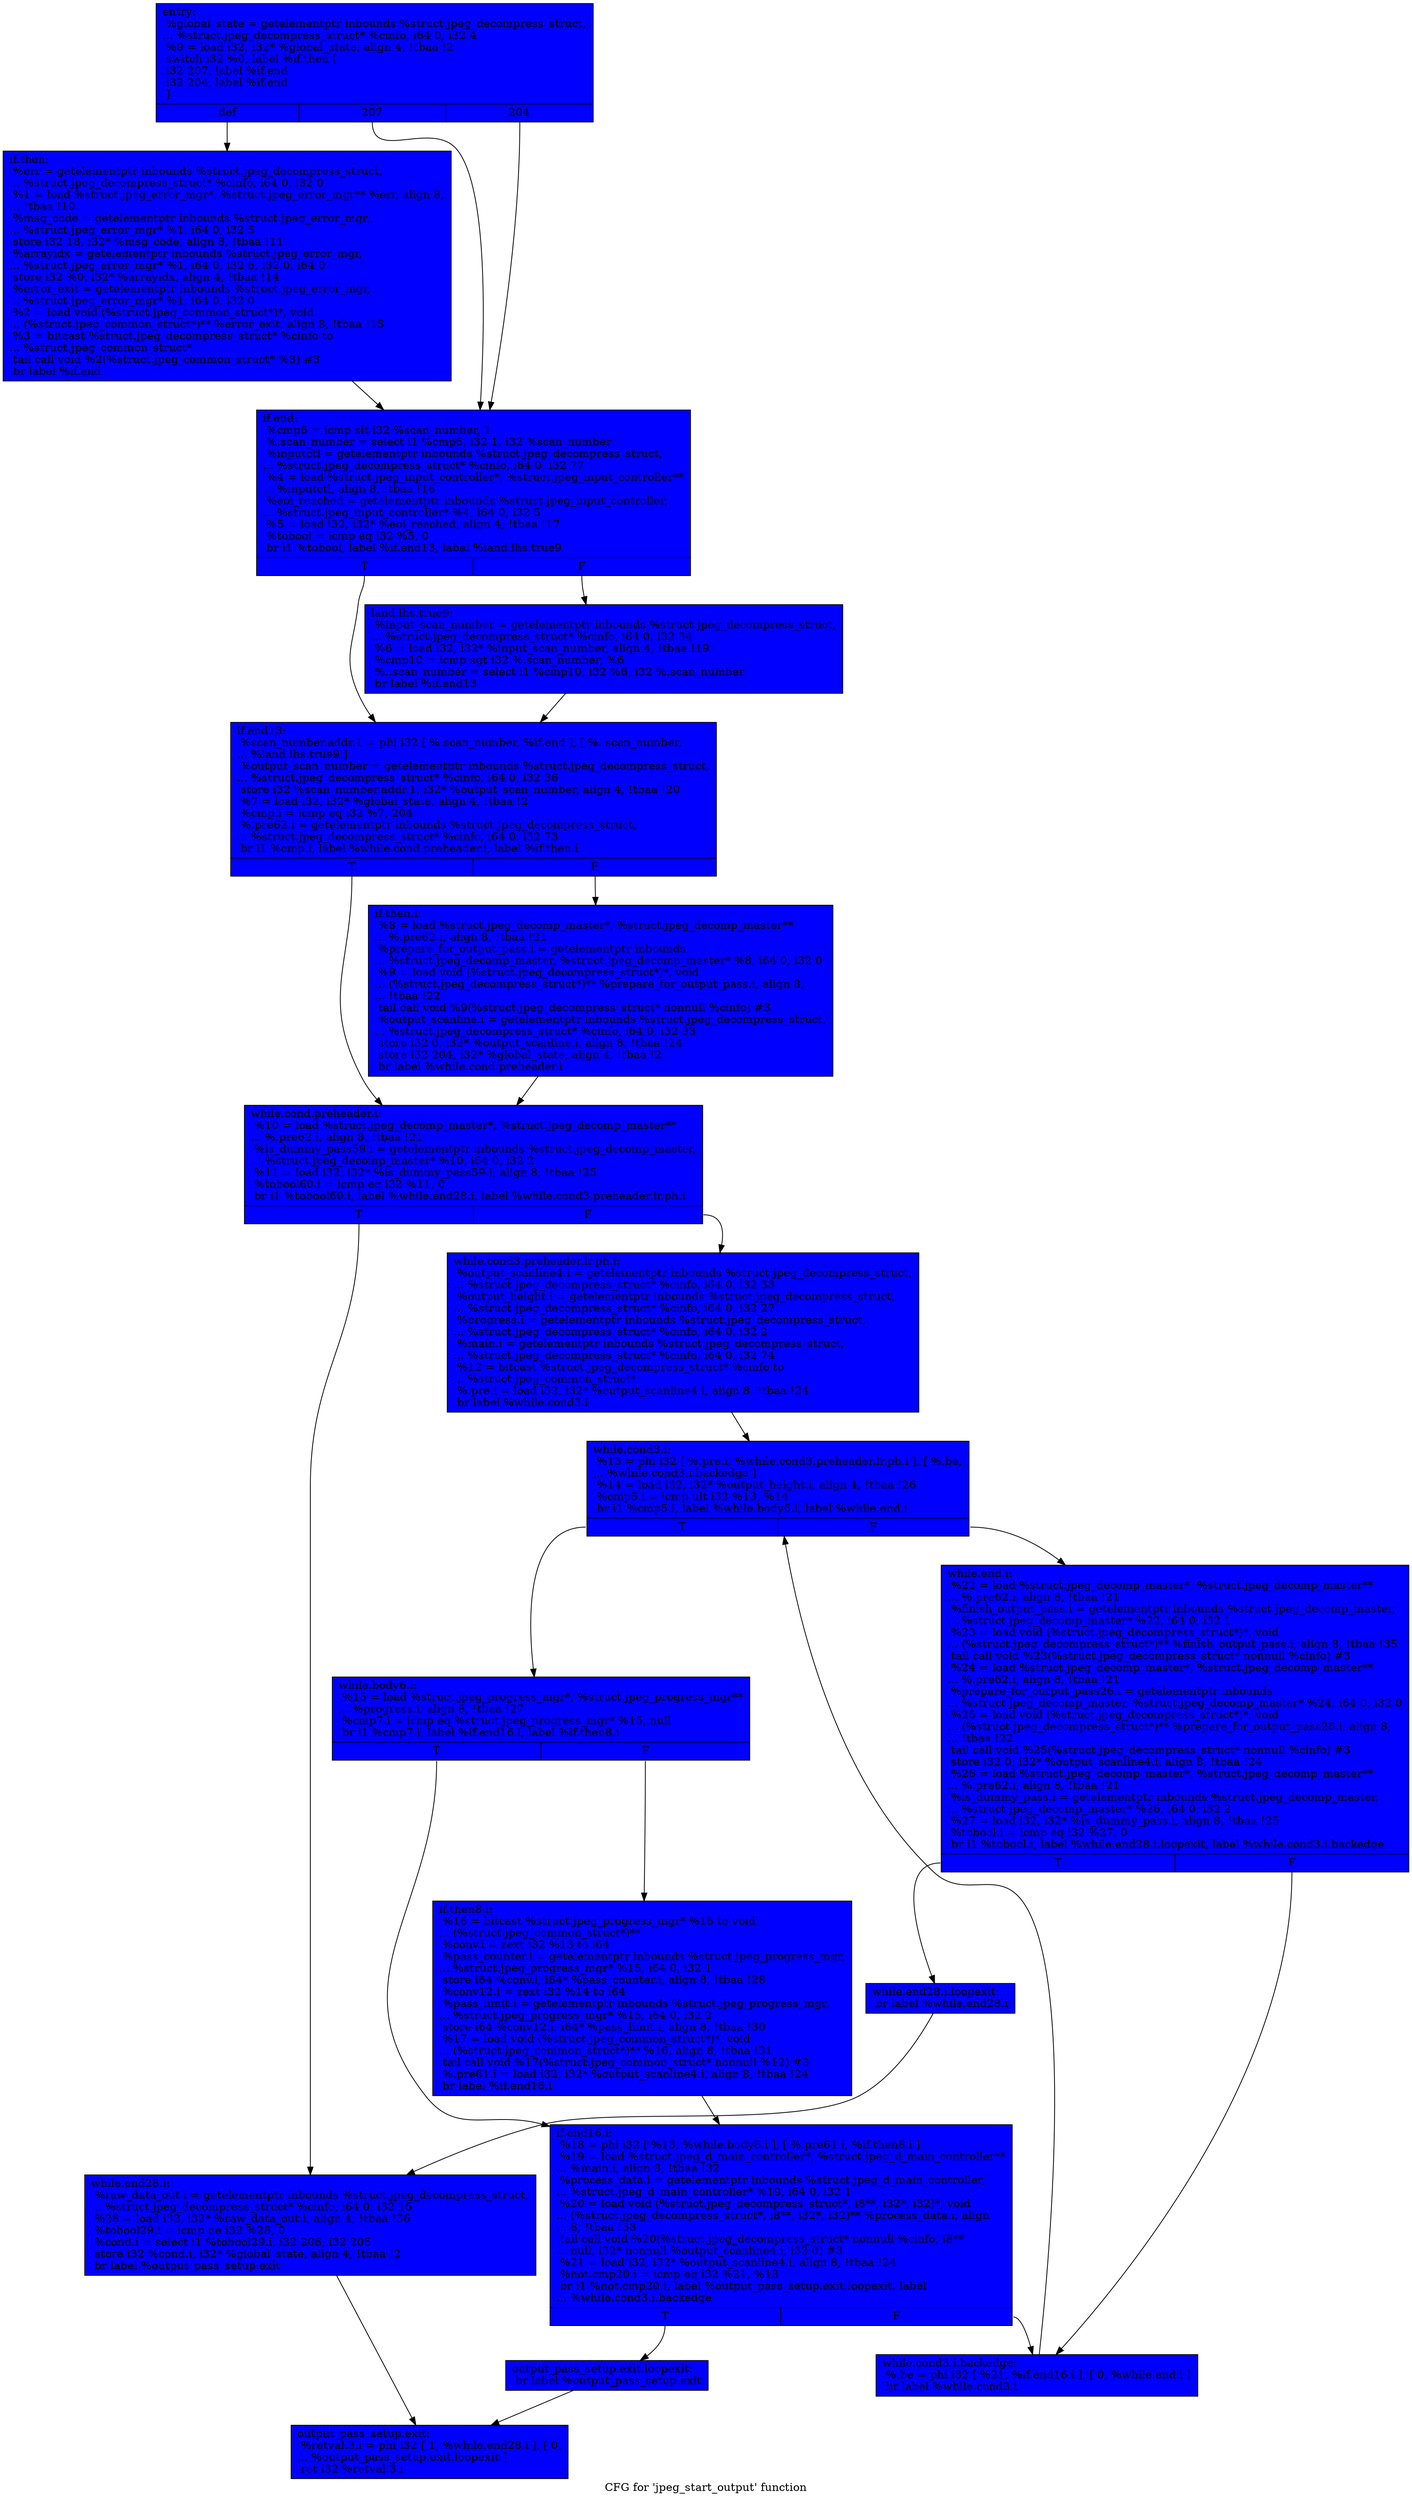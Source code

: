digraph "CFG for 'jpeg_start_output' function" {
	label="CFG for 'jpeg_start_output' function";

	Node0x52ee7b0 [shape=record, style = filled, fillcolor = blue, label="{entry:\l  %global_state = getelementptr inbounds %struct.jpeg_decompress_struct,\l... %struct.jpeg_decompress_struct* %cinfo, i64 0, i32 4\l  %0 = load i32, i32* %global_state, align 4, !tbaa !2\l  switch i32 %0, label %if.then [\l    i32 207, label %if.end\l    i32 204, label %if.end\l  ]\l|{<s0>def|<s1>207|<s2>204}}"];
	Node0x52ee7b0:s0 -> Node0x52ee900;
	Node0x52ee7b0:s1 -> Node0x52ee9d0;
	Node0x52ee7b0:s2 -> Node0x52ee9d0;
	Node0x52ee900 [shape=record, style = filled, fillcolor = blue, label="{if.then:                                          \l  %err = getelementptr inbounds %struct.jpeg_decompress_struct,\l... %struct.jpeg_decompress_struct* %cinfo, i64 0, i32 0\l  %1 = load %struct.jpeg_error_mgr*, %struct.jpeg_error_mgr** %err, align 8,\l... !tbaa !10\l  %msg_code = getelementptr inbounds %struct.jpeg_error_mgr,\l... %struct.jpeg_error_mgr* %1, i64 0, i32 5\l  store i32 18, i32* %msg_code, align 8, !tbaa !11\l  %arrayidx = getelementptr inbounds %struct.jpeg_error_mgr,\l... %struct.jpeg_error_mgr* %1, i64 0, i32 6, i32 0, i64 0\l  store i32 %0, i32* %arrayidx, align 4, !tbaa !14\l  %error_exit = getelementptr inbounds %struct.jpeg_error_mgr,\l... %struct.jpeg_error_mgr* %1, i64 0, i32 0\l  %2 = load void (%struct.jpeg_common_struct*)*, void\l... (%struct.jpeg_common_struct*)** %error_exit, align 8, !tbaa !15\l  %3 = bitcast %struct.jpeg_decompress_struct* %cinfo to\l... %struct.jpeg_common_struct*\l  tail call void %2(%struct.jpeg_common_struct* %3) #3\l  br label %if.end\l}"];
	Node0x52ee900 -> Node0x52ee9d0;
	Node0x52ee9d0 [shape=record, style = filled, fillcolor = blue, label="{if.end:                                           \l  %cmp6 = icmp slt i32 %scan_number, 1\l  %.scan_number = select i1 %cmp6, i32 1, i32 %scan_number\l  %inputctl = getelementptr inbounds %struct.jpeg_decompress_struct,\l... %struct.jpeg_decompress_struct* %cinfo, i64 0, i32 77\l  %4 = load %struct.jpeg_input_controller*, %struct.jpeg_input_controller**\l... %inputctl, align 8, !tbaa !16\l  %eoi_reached = getelementptr inbounds %struct.jpeg_input_controller,\l... %struct.jpeg_input_controller* %4, i64 0, i32 5\l  %5 = load i32, i32* %eoi_reached, align 4, !tbaa !17\l  %tobool = icmp eq i32 %5, 0\l  br i1 %tobool, label %if.end13, label %land.lhs.true9\l|{<s0>T|<s1>F}}"];
	Node0x52ee9d0:s0 -> Node0x52e26e0;
	Node0x52ee9d0:s1 -> Node0x52e27c0;
	Node0x52e27c0 [shape=record, style = filled, fillcolor = blue, label="{land.lhs.true9:                                   \l  %input_scan_number = getelementptr inbounds %struct.jpeg_decompress_struct,\l... %struct.jpeg_decompress_struct* %cinfo, i64 0, i32 34\l  %6 = load i32, i32* %input_scan_number, align 4, !tbaa !19\l  %cmp10 = icmp sgt i32 %.scan_number, %6\l  %..scan_number = select i1 %cmp10, i32 %6, i32 %.scan_number\l  br label %if.end13\l}"];
	Node0x52e27c0 -> Node0x52e26e0;
	Node0x52e26e0 [shape=record, style = filled, fillcolor = blue, label="{if.end13:                                         \l  %scan_number.addr.1 = phi i32 [ %.scan_number, %if.end ], [ %..scan_number,\l... %land.lhs.true9 ]\l  %output_scan_number = getelementptr inbounds %struct.jpeg_decompress_struct,\l... %struct.jpeg_decompress_struct* %cinfo, i64 0, i32 36\l  store i32 %scan_number.addr.1, i32* %output_scan_number, align 4, !tbaa !20\l  %7 = load i32, i32* %global_state, align 4, !tbaa !2\l  %cmp.i = icmp eq i32 %7, 204\l  %.pre62.i = getelementptr inbounds %struct.jpeg_decompress_struct,\l... %struct.jpeg_decompress_struct* %cinfo, i64 0, i32 73\l  br i1 %cmp.i, label %while.cond.preheader.i, label %if.then.i\l|{<s0>T|<s1>F}}"];
	Node0x52e26e0:s0 -> Node0x52e35d0;
	Node0x52e26e0:s1 -> Node0x52ef4e0;
	Node0x52ef4e0 [shape=record, style = filled, fillcolor = blue, label="{if.then.i:                                        \l  %8 = load %struct.jpeg_decomp_master*, %struct.jpeg_decomp_master**\l... %.pre62.i, align 8, !tbaa !21\l  %prepare_for_output_pass.i = getelementptr inbounds\l... %struct.jpeg_decomp_master, %struct.jpeg_decomp_master* %8, i64 0, i32 0\l  %9 = load void (%struct.jpeg_decompress_struct*)*, void\l... (%struct.jpeg_decompress_struct*)** %prepare_for_output_pass.i, align 8,\l... !tbaa !22\l  tail call void %9(%struct.jpeg_decompress_struct* nonnull %cinfo) #3\l  %output_scanline.i = getelementptr inbounds %struct.jpeg_decompress_struct,\l... %struct.jpeg_decompress_struct* %cinfo, i64 0, i32 33\l  store i32 0, i32* %output_scanline.i, align 8, !tbaa !24\l  store i32 204, i32* %global_state, align 4, !tbaa !2\l  br label %while.cond.preheader.i\l}"];
	Node0x52ef4e0 -> Node0x52e35d0;
	Node0x52e35d0 [shape=record, style = filled, fillcolor = blue, label="{while.cond.preheader.i:                           \l  %10 = load %struct.jpeg_decomp_master*, %struct.jpeg_decomp_master**\l... %.pre62.i, align 8, !tbaa !21\l  %is_dummy_pass59.i = getelementptr inbounds %struct.jpeg_decomp_master,\l... %struct.jpeg_decomp_master* %10, i64 0, i32 2\l  %11 = load i32, i32* %is_dummy_pass59.i, align 8, !tbaa !25\l  %tobool60.i = icmp eq i32 %11, 0\l  br i1 %tobool60.i, label %while.end28.i, label %while.cond3.preheader.lr.ph.i\l|{<s0>T|<s1>F}}"];
	Node0x52e35d0:s0 -> Node0x52e40e0;
	Node0x52e35d0:s1 -> Node0x52e41f0;
	Node0x52e41f0 [shape=record, style = filled, fillcolor = blue, label="{while.cond3.preheader.lr.ph.i:                    \l  %output_scanline4.i = getelementptr inbounds %struct.jpeg_decompress_struct,\l... %struct.jpeg_decompress_struct* %cinfo, i64 0, i32 33\l  %output_height.i = getelementptr inbounds %struct.jpeg_decompress_struct,\l... %struct.jpeg_decompress_struct* %cinfo, i64 0, i32 27\l  %progress.i = getelementptr inbounds %struct.jpeg_decompress_struct,\l... %struct.jpeg_decompress_struct* %cinfo, i64 0, i32 2\l  %main.i = getelementptr inbounds %struct.jpeg_decompress_struct,\l... %struct.jpeg_decompress_struct* %cinfo, i64 0, i32 74\l  %12 = bitcast %struct.jpeg_decompress_struct* %cinfo to\l... %struct.jpeg_common_struct*\l  %.pre.i = load i32, i32* %output_scanline4.i, align 8, !tbaa !24\l  br label %while.cond3.i\l}"];
	Node0x52e41f0 -> Node0x52e46e0;
	Node0x52e46e0 [shape=record, style = filled, fillcolor = blue, label="{while.cond3.i:                                    \l  %13 = phi i32 [ %.pre.i, %while.cond3.preheader.lr.ph.i ], [ %.be,\l... %while.cond3.i.backedge ]\l  %14 = load i32, i32* %output_height.i, align 4, !tbaa !26\l  %cmp5.i = icmp ult i32 %13, %14\l  br i1 %cmp5.i, label %while.body6.i, label %while.end.i\l|{<s0>T|<s1>F}}"];
	Node0x52e46e0:s0 -> Node0x52e4ad0;
	Node0x52e46e0:s1 -> Node0x52e4b80;
	Node0x52e4ad0 [shape=record, style = filled, fillcolor = blue, label="{while.body6.i:                                    \l  %15 = load %struct.jpeg_progress_mgr*, %struct.jpeg_progress_mgr**\l... %progress.i, align 8, !tbaa !27\l  %cmp7.i = icmp eq %struct.jpeg_progress_mgr* %15, null\l  br i1 %cmp7.i, label %if.end16.i, label %if.then8.i\l|{<s0>T|<s1>F}}"];
	Node0x52e4ad0:s0 -> Node0x52e4d90;
	Node0x52e4ad0:s1 -> Node0x52e4e70;
	Node0x52e4e70 [shape=record, style = filled, fillcolor = blue, label="{if.then8.i:                                       \l  %16 = bitcast %struct.jpeg_progress_mgr* %15 to void\l... (%struct.jpeg_common_struct*)**\l  %conv.i = zext i32 %13 to i64\l  %pass_counter.i = getelementptr inbounds %struct.jpeg_progress_mgr,\l... %struct.jpeg_progress_mgr* %15, i64 0, i32 1\l  store i64 %conv.i, i64* %pass_counter.i, align 8, !tbaa !28\l  %conv12.i = zext i32 %14 to i64\l  %pass_limit.i = getelementptr inbounds %struct.jpeg_progress_mgr,\l... %struct.jpeg_progress_mgr* %15, i64 0, i32 2\l  store i64 %conv12.i, i64* %pass_limit.i, align 8, !tbaa !30\l  %17 = load void (%struct.jpeg_common_struct*)*, void\l... (%struct.jpeg_common_struct*)** %16, align 8, !tbaa !31\l  tail call void %17(%struct.jpeg_common_struct* nonnull %12) #3\l  %.pre61.i = load i32, i32* %output_scanline4.i, align 8, !tbaa !24\l  br label %if.end16.i\l}"];
	Node0x52e4e70 -> Node0x52e4d90;
	Node0x52e4d90 [shape=record, style = filled, fillcolor = blue, label="{if.end16.i:                                       \l  %18 = phi i32 [ %13, %while.body6.i ], [ %.pre61.i, %if.then8.i ]\l  %19 = load %struct.jpeg_d_main_controller*, %struct.jpeg_d_main_controller**\l... %main.i, align 8, !tbaa !32\l  %process_data.i = getelementptr inbounds %struct.jpeg_d_main_controller,\l... %struct.jpeg_d_main_controller* %19, i64 0, i32 1\l  %20 = load void (%struct.jpeg_decompress_struct*, i8**, i32*, i32)*, void\l... (%struct.jpeg_decompress_struct*, i8**, i32*, i32)** %process_data.i, align\l... 8, !tbaa !33\l  tail call void %20(%struct.jpeg_decompress_struct* nonnull %cinfo, i8**\l... null, i32* nonnull %output_scanline4.i, i32 0) #3\l  %21 = load i32, i32* %output_scanline4.i, align 8, !tbaa !24\l  %not.cmp20.i = icmp eq i32 %21, %18\l  br i1 %not.cmp20.i, label %output_pass_setup.exit.loopexit, label\l... %while.cond3.i.backedge\l|{<s0>T|<s1>F}}"];
	Node0x52e4d90:s0 -> Node0x52f7760;
	Node0x52e4d90:s1 -> Node0x52e4850;
	Node0x52e4850 [shape=record, style = filled, fillcolor = blue, label="{while.cond3.i.backedge:                           \l  %.be = phi i32 [ %21, %if.end16.i ], [ 0, %while.end.i ]\l  br label %while.cond3.i\l}"];
	Node0x52e4850 -> Node0x52e46e0;
	Node0x52e4b80 [shape=record, style = filled, fillcolor = blue, label="{while.end.i:                                      \l  %22 = load %struct.jpeg_decomp_master*, %struct.jpeg_decomp_master**\l... %.pre62.i, align 8, !tbaa !21\l  %finish_output_pass.i = getelementptr inbounds %struct.jpeg_decomp_master,\l... %struct.jpeg_decomp_master* %22, i64 0, i32 1\l  %23 = load void (%struct.jpeg_decompress_struct*)*, void\l... (%struct.jpeg_decompress_struct*)** %finish_output_pass.i, align 8, !tbaa !35\l  tail call void %23(%struct.jpeg_decompress_struct* nonnull %cinfo) #3\l  %24 = load %struct.jpeg_decomp_master*, %struct.jpeg_decomp_master**\l... %.pre62.i, align 8, !tbaa !21\l  %prepare_for_output_pass26.i = getelementptr inbounds\l... %struct.jpeg_decomp_master, %struct.jpeg_decomp_master* %24, i64 0, i32 0\l  %25 = load void (%struct.jpeg_decompress_struct*)*, void\l... (%struct.jpeg_decompress_struct*)** %prepare_for_output_pass26.i, align 8,\l... !tbaa !22\l  tail call void %25(%struct.jpeg_decompress_struct* nonnull %cinfo) #3\l  store i32 0, i32* %output_scanline4.i, align 8, !tbaa !24\l  %26 = load %struct.jpeg_decomp_master*, %struct.jpeg_decomp_master**\l... %.pre62.i, align 8, !tbaa !21\l  %is_dummy_pass.i = getelementptr inbounds %struct.jpeg_decomp_master,\l... %struct.jpeg_decomp_master* %26, i64 0, i32 2\l  %27 = load i32, i32* %is_dummy_pass.i, align 8, !tbaa !25\l  %tobool.i = icmp eq i32 %27, 0\l  br i1 %tobool.i, label %while.end28.i.loopexit, label %while.cond3.i.backedge\l|{<s0>T|<s1>F}}"];
	Node0x52e4b80:s0 -> Node0x52f86b0;
	Node0x52e4b80:s1 -> Node0x52e4850;
	Node0x52f86b0 [shape=record, style = filled, fillcolor = blue, label="{while.end28.i.loopexit:                           \l  br label %while.end28.i\l}"];
	Node0x52f86b0 -> Node0x52e40e0;
	Node0x52e40e0 [shape=record, style = filled, fillcolor = blue, label="{while.end28.i:                                    \l  %raw_data_out.i = getelementptr inbounds %struct.jpeg_decompress_struct,\l... %struct.jpeg_decompress_struct* %cinfo, i64 0, i32 15\l  %28 = load i32, i32* %raw_data_out.i, align 4, !tbaa !36\l  %tobool29.i = icmp ne i32 %28, 0\l  %cond.i = select i1 %tobool29.i, i32 206, i32 205\l  store i32 %cond.i, i32* %global_state, align 4, !tbaa !2\l  br label %output_pass_setup.exit\l}"];
	Node0x52e40e0 -> Node0x52f8a80;
	Node0x52f7760 [shape=record, style = filled, fillcolor = blue, label="{output_pass_setup.exit.loopexit:                  \l  br label %output_pass_setup.exit\l}"];
	Node0x52f7760 -> Node0x52f8a80;
	Node0x52f8a80 [shape=record, style = filled, fillcolor = blue, label="{output_pass_setup.exit:                           \l  %retval.3.i = phi i32 [ 1, %while.end28.i ], [ 0,\l... %output_pass_setup.exit.loopexit ]\l  ret i32 %retval.3.i\l}"];
}
